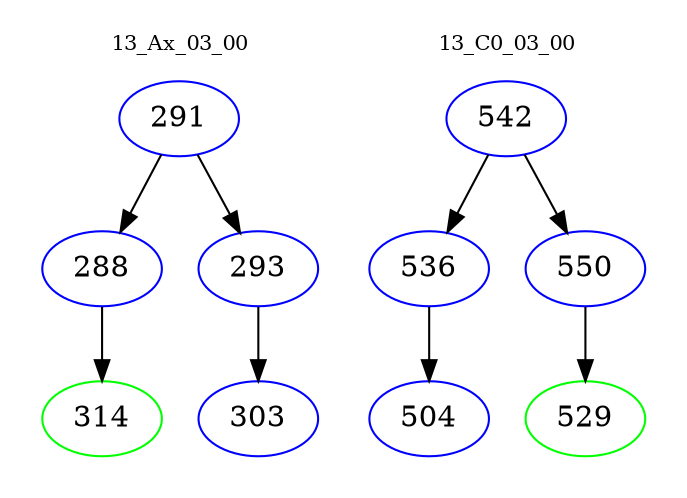 digraph{
subgraph cluster_0 {
color = white
label = "13_Ax_03_00";
fontsize=10;
T0_291 [label="291", color="blue"]
T0_291 -> T0_288 [color="black"]
T0_288 [label="288", color="blue"]
T0_288 -> T0_314 [color="black"]
T0_314 [label="314", color="green"]
T0_291 -> T0_293 [color="black"]
T0_293 [label="293", color="blue"]
T0_293 -> T0_303 [color="black"]
T0_303 [label="303", color="blue"]
}
subgraph cluster_1 {
color = white
label = "13_C0_03_00";
fontsize=10;
T1_542 [label="542", color="blue"]
T1_542 -> T1_536 [color="black"]
T1_536 [label="536", color="blue"]
T1_536 -> T1_504 [color="black"]
T1_504 [label="504", color="blue"]
T1_542 -> T1_550 [color="black"]
T1_550 [label="550", color="blue"]
T1_550 -> T1_529 [color="black"]
T1_529 [label="529", color="green"]
}
}
